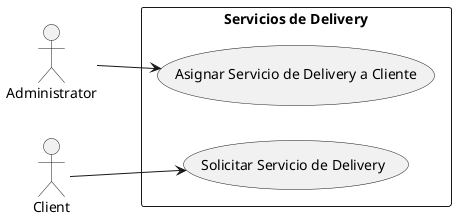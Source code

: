 @startuml
left to right direction

actor Administrator
actor Client

rectangle "Servicios de Delivery" {
  Client --> (Solicitar Servicio de Delivery)
  Administrator --> (Asignar Servicio de Delivery a Cliente)
}
@enduml
